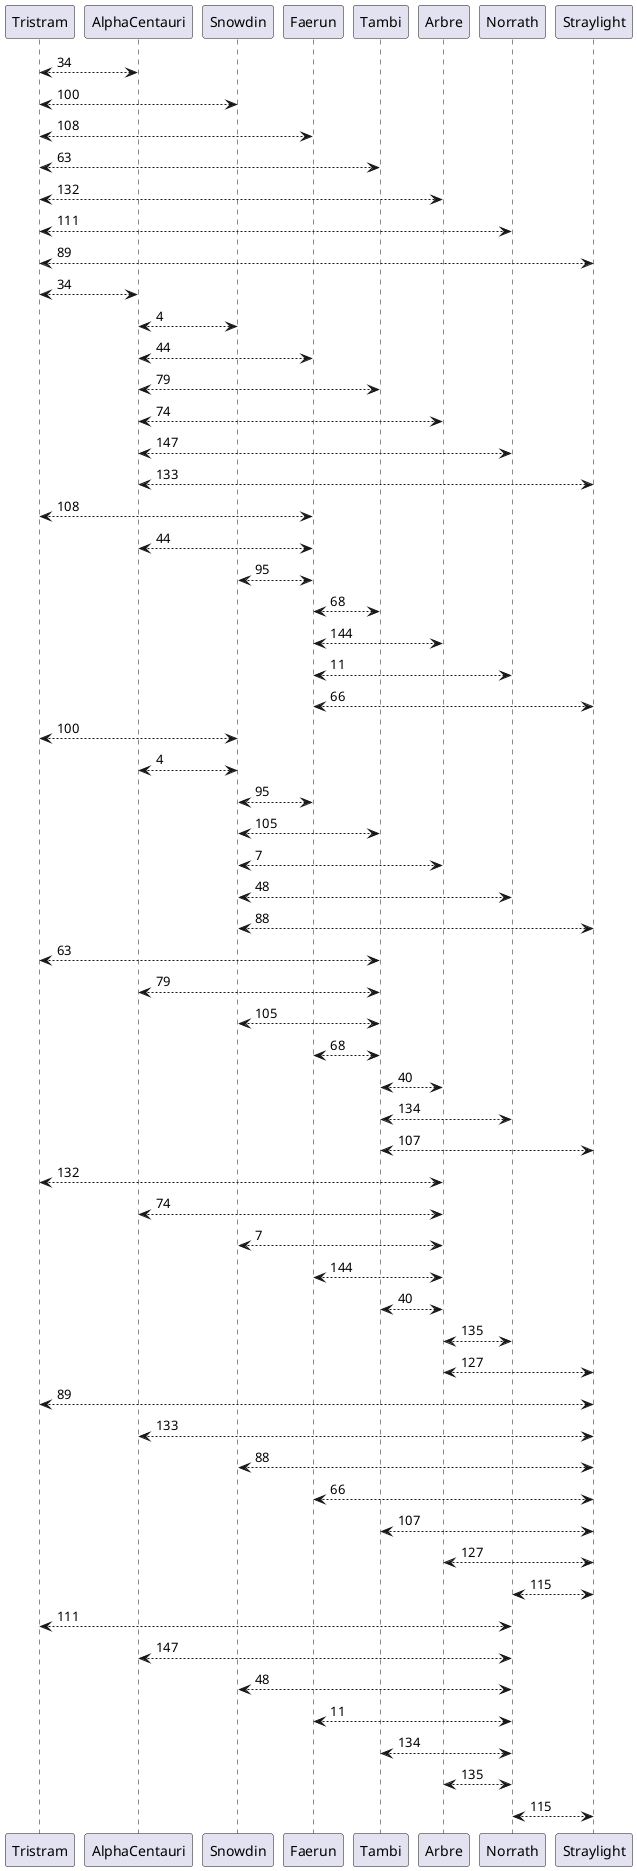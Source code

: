 @startuml
 Tristram <--> AlphaCentauri: 34
 Tristram <--> Snowdin: 100
 Tristram <--> Faerun: 108
 Tristram <--> Tambi: 63
 Tristram <--> Arbre: 132
 Tristram <--> Norrath: 111
 Tristram <--> Straylight: 89
 AlphaCentauri <--> Tristram: 34
 AlphaCentauri <--> Snowdin: 4
 AlphaCentauri <--> Faerun: 44
 AlphaCentauri <--> Tambi: 79
 AlphaCentauri <--> Arbre: 74
 AlphaCentauri <--> Norrath: 147
 AlphaCentauri <--> Straylight: 133
 Faerun <--> Tristram: 108
 Faerun <--> AlphaCentauri: 44
 Faerun <--> Snowdin: 95
 Faerun <--> Tambi: 68
 Faerun <--> Arbre: 144
 Faerun <--> Norrath: 11
 Faerun <--> Straylight: 66
 Snowdin <--> Tristram: 100
 Snowdin <--> AlphaCentauri: 4
 Snowdin <--> Faerun: 95
 Snowdin <--> Tambi: 105
 Snowdin <--> Arbre: 7
 Snowdin <--> Norrath: 48
 Snowdin <--> Straylight: 88
 Tambi <--> Tristram: 63
 Tambi <--> AlphaCentauri: 79
 Tambi <--> Snowdin: 105
 Tambi <--> Faerun: 68
 Tambi <--> Arbre: 40
 Tambi <--> Norrath: 134
 Tambi <--> Straylight: 107
 Arbre <--> Tristram: 132
 Arbre <--> AlphaCentauri: 74
 Arbre <--> Snowdin: 7
 Arbre <--> Faerun: 144
 Arbre <--> Tambi: 40
 Arbre <--> Norrath: 135
 Arbre <--> Straylight: 127
 Straylight <--> Tristram: 89
 Straylight <--> AlphaCentauri: 133
 Straylight <--> Snowdin: 88
 Straylight <--> Faerun: 66
 Straylight <--> Tambi: 107
 Straylight <--> Arbre: 127
 Straylight <--> Norrath: 115
 Norrath <--> Tristram: 111
 Norrath <--> AlphaCentauri: 147
 Norrath <--> Snowdin: 48
 Norrath <--> Faerun: 11
 Norrath <--> Tambi: 134
 Norrath <--> Arbre: 135
 Norrath <--> Straylight: 115
@enduml
